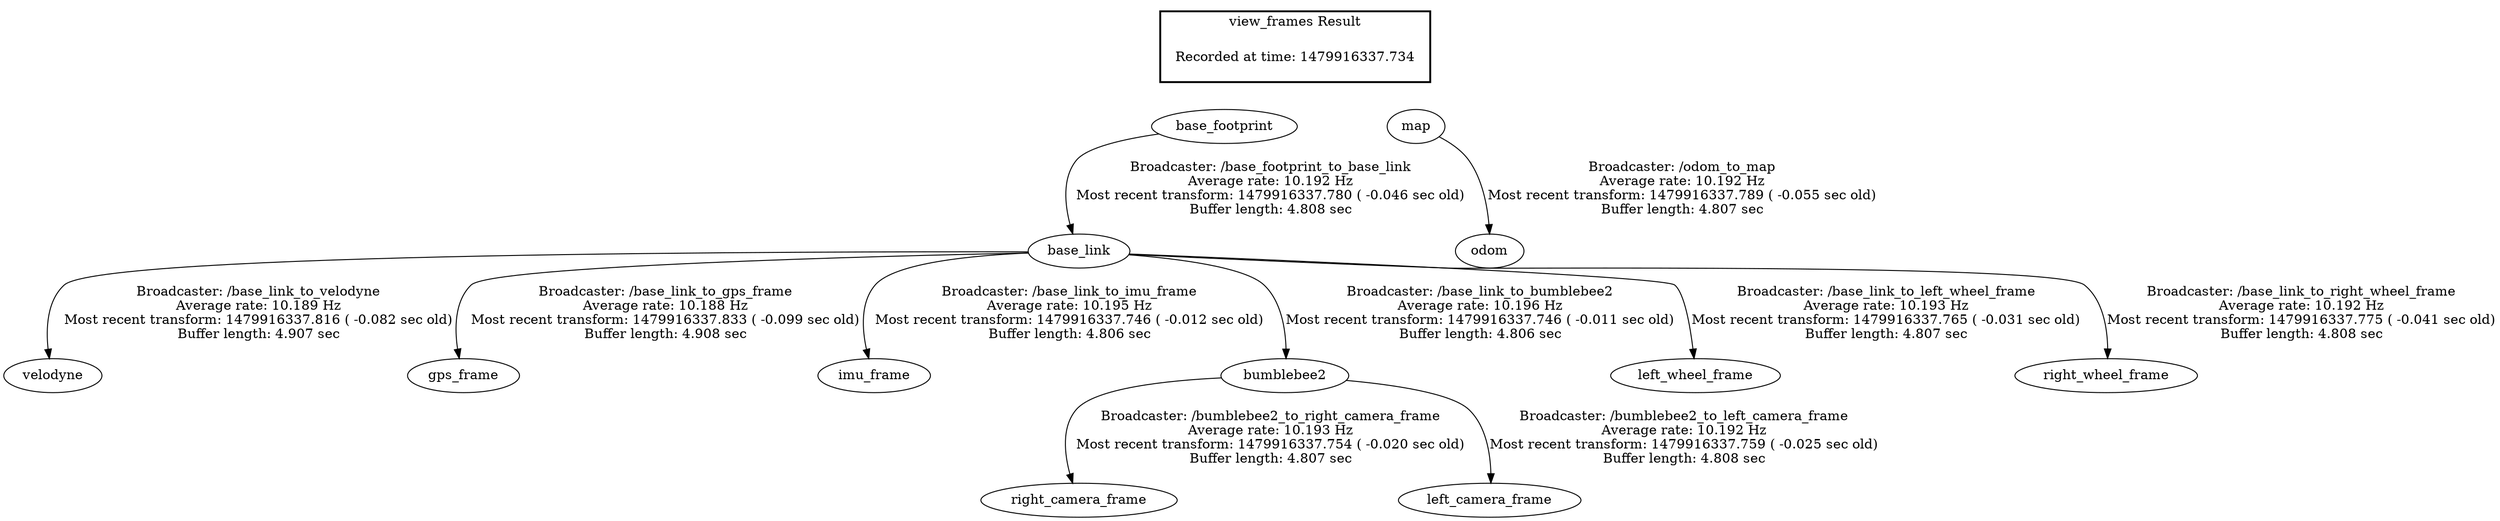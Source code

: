 digraph G {
"base_link" -> "velodyne"[label="Broadcaster: /base_link_to_velodyne\nAverage rate: 10.189 Hz\nMost recent transform: 1479916337.816 ( -0.082 sec old)\nBuffer length: 4.907 sec\n"];
"base_footprint" -> "base_link"[label="Broadcaster: /base_footprint_to_base_link\nAverage rate: 10.192 Hz\nMost recent transform: 1479916337.780 ( -0.046 sec old)\nBuffer length: 4.808 sec\n"];
"base_link" -> "gps_frame"[label="Broadcaster: /base_link_to_gps_frame\nAverage rate: 10.188 Hz\nMost recent transform: 1479916337.833 ( -0.099 sec old)\nBuffer length: 4.908 sec\n"];
"base_link" -> "imu_frame"[label="Broadcaster: /base_link_to_imu_frame\nAverage rate: 10.195 Hz\nMost recent transform: 1479916337.746 ( -0.012 sec old)\nBuffer length: 4.806 sec\n"];
"base_link" -> "bumblebee2"[label="Broadcaster: /base_link_to_bumblebee2\nAverage rate: 10.196 Hz\nMost recent transform: 1479916337.746 ( -0.011 sec old)\nBuffer length: 4.806 sec\n"];
"bumblebee2" -> "right_camera_frame"[label="Broadcaster: /bumblebee2_to_right_camera_frame\nAverage rate: 10.193 Hz\nMost recent transform: 1479916337.754 ( -0.020 sec old)\nBuffer length: 4.807 sec\n"];
"bumblebee2" -> "left_camera_frame"[label="Broadcaster: /bumblebee2_to_left_camera_frame\nAverage rate: 10.192 Hz\nMost recent transform: 1479916337.759 ( -0.025 sec old)\nBuffer length: 4.808 sec\n"];
"base_link" -> "left_wheel_frame"[label="Broadcaster: /base_link_to_left_wheel_frame\nAverage rate: 10.193 Hz\nMost recent transform: 1479916337.765 ( -0.031 sec old)\nBuffer length: 4.807 sec\n"];
"base_link" -> "right_wheel_frame"[label="Broadcaster: /base_link_to_right_wheel_frame\nAverage rate: 10.192 Hz\nMost recent transform: 1479916337.775 ( -0.041 sec old)\nBuffer length: 4.808 sec\n"];
"map" -> "odom"[label="Broadcaster: /odom_to_map\nAverage rate: 10.192 Hz\nMost recent transform: 1479916337.789 ( -0.055 sec old)\nBuffer length: 4.807 sec\n"];
edge [style=invis];
 subgraph cluster_legend { style=bold; color=black; label ="view_frames Result";
"Recorded at time: 1479916337.734"[ shape=plaintext ] ;
 }->"base_footprint";
edge [style=invis];
 subgraph cluster_legend { style=bold; color=black; label ="view_frames Result";
"Recorded at time: 1479916337.734"[ shape=plaintext ] ;
 }->"map";
}